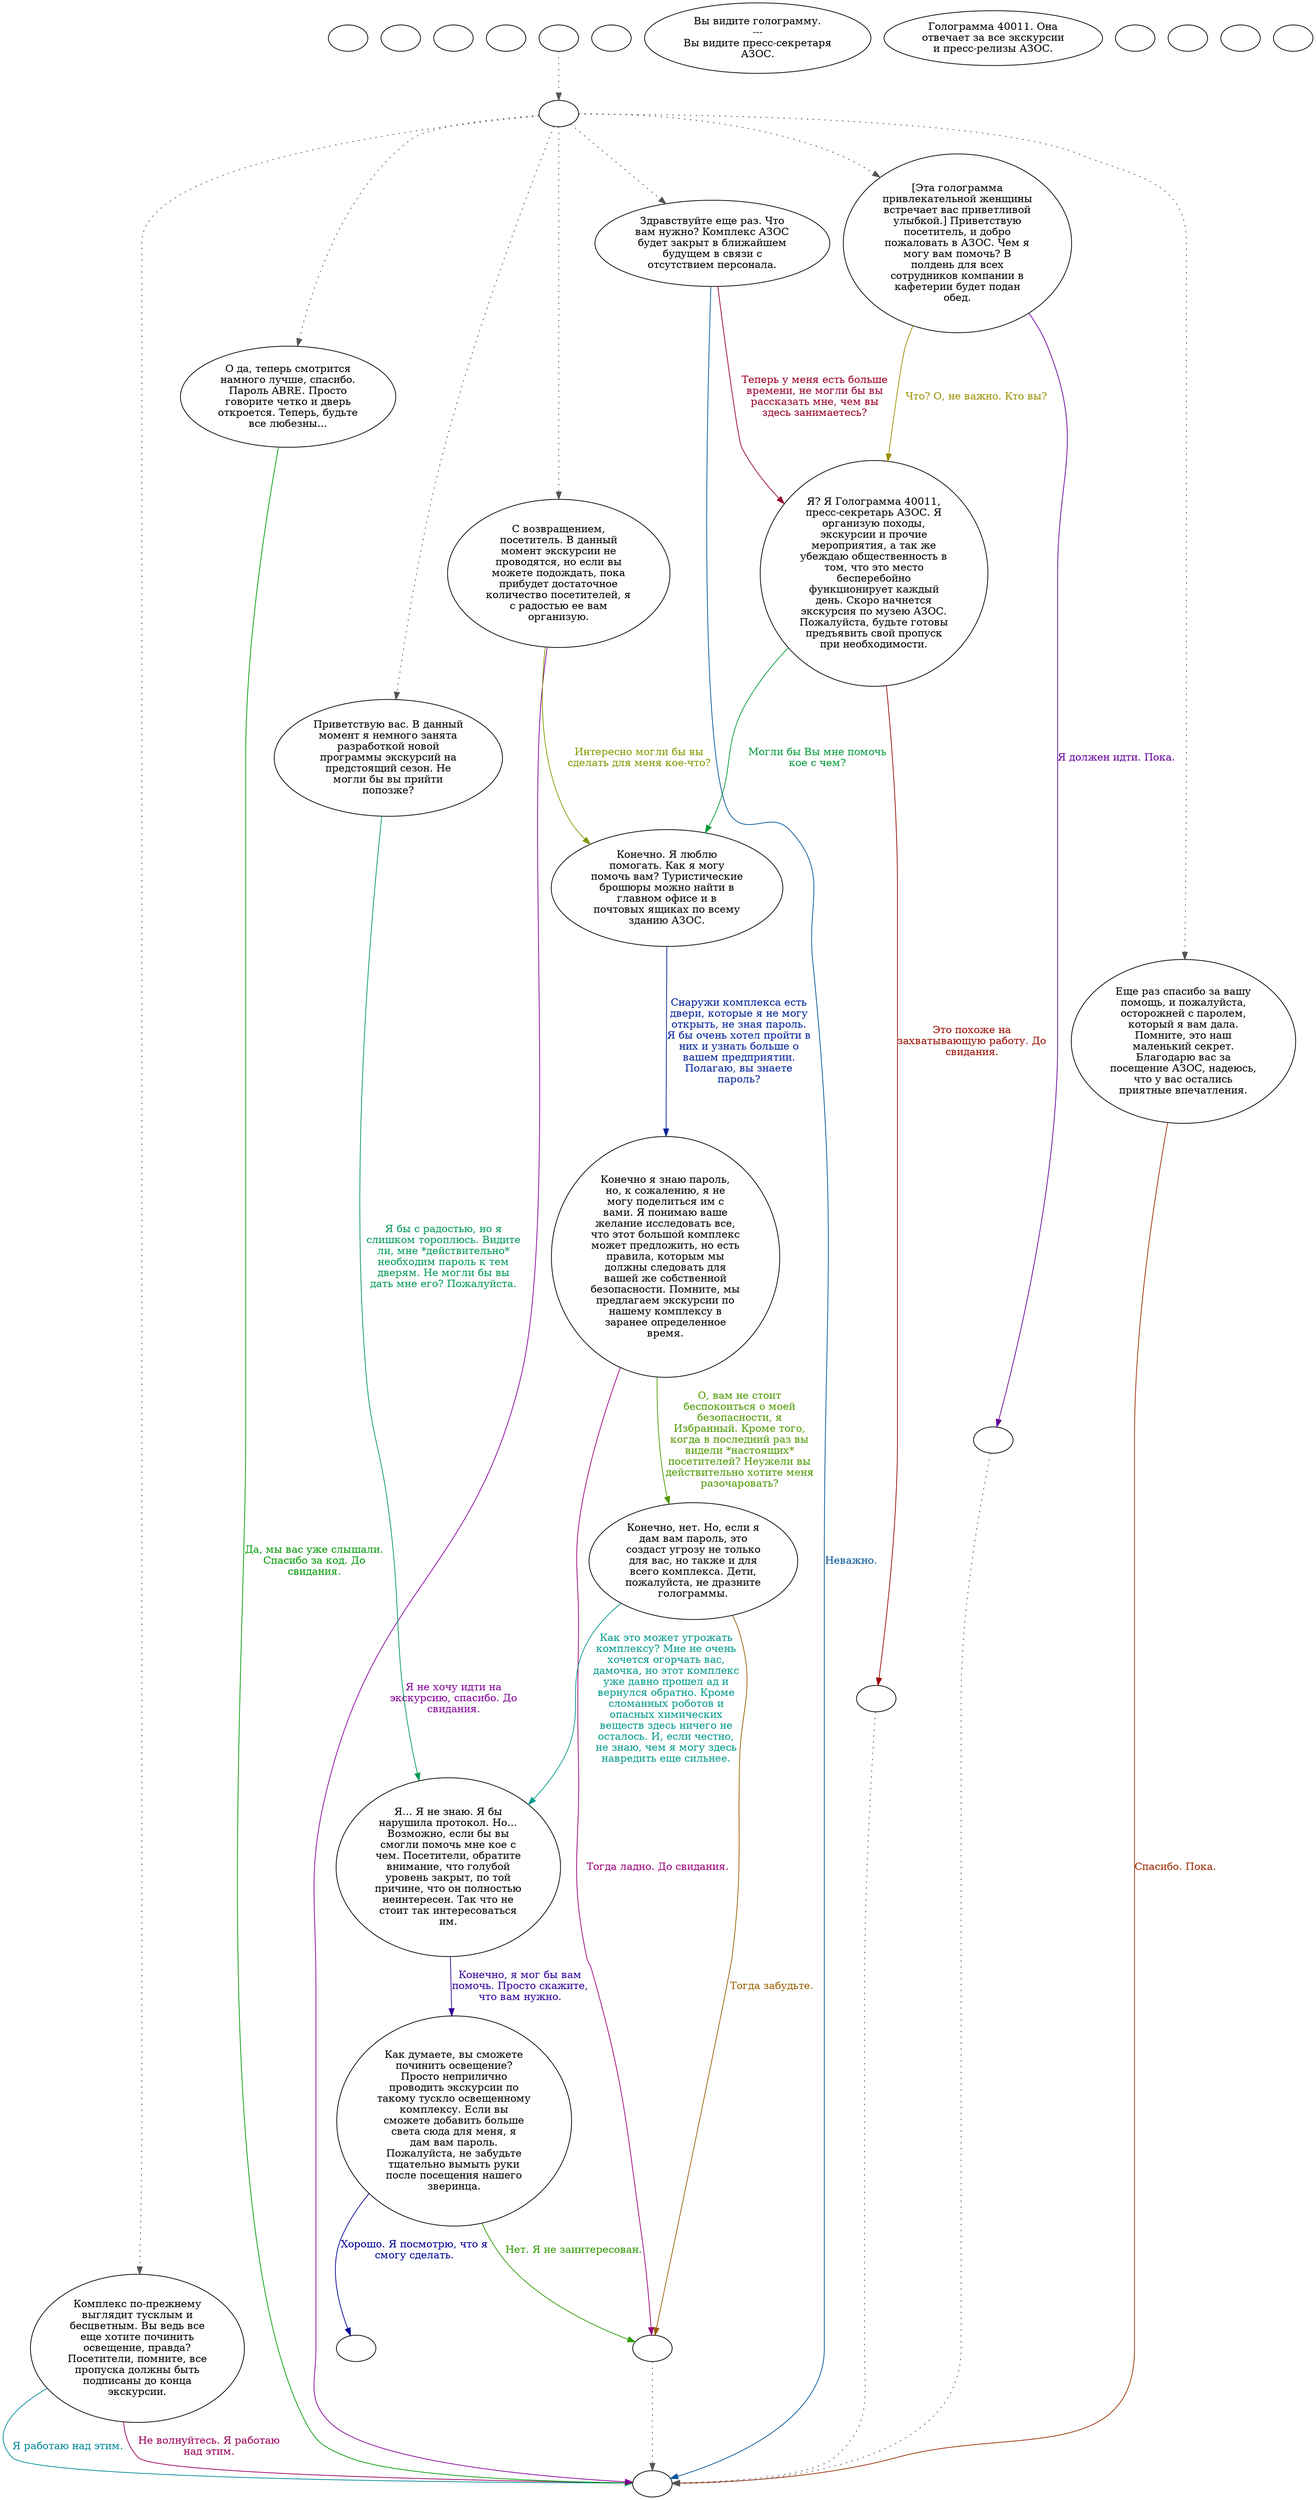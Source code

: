 digraph epac7 {
  "start" [style=filled       fillcolor="#FFFFFF"       color="#000000"]
  "start" [label=""]
  "combat_p_proc" [style=filled       fillcolor="#FFFFFF"       color="#000000"]
  "combat_p_proc" [label=""]
  "critter_p_proc" [style=filled       fillcolor="#FFFFFF"       color="#000000"]
  "critter_p_proc" [label=""]
  "pickup_p_proc" [style=filled       fillcolor="#FFFFFF"       color="#000000"]
  "pickup_p_proc" [label=""]
  "talk_p_proc" [style=filled       fillcolor="#FFFFFF"       color="#000000"]
  "talk_p_proc" -> "talk_two_p_proc" [style=dotted color="#555555"]
  "talk_p_proc" [label=""]
  "destroy_p_proc" [style=filled       fillcolor="#FFFFFF"       color="#000000"]
  "destroy_p_proc" [label=""]
  "look_at_p_proc" [style=filled       fillcolor="#FFFFFF"       color="#000000"]
  "look_at_p_proc" [label="Вы видите голограмму.\n---\nВы видите пресс-секретаря\nАЗОС."]
  "description_p_proc" [style=filled       fillcolor="#FFFFFF"       color="#000000"]
  "description_p_proc" [label="Голограмма 40011. Она\nотвечает за все экскурсии\nи пресс-релизы АЗОС."]
  "use_skill_on_p_proc" [style=filled       fillcolor="#FFFFFF"       color="#000000"]
  "use_skill_on_p_proc" [label=""]
  "damage_p_proc" [style=filled       fillcolor="#FFFFFF"       color="#000000"]
  "damage_p_proc" [label=""]
  "map_enter_p_proc" [style=filled       fillcolor="#FFFFFF"       color="#000000"]
  "map_enter_p_proc" [label=""]
  "timed_event_p_proc" [style=filled       fillcolor="#FFFFFF"       color="#000000"]
  "timed_event_p_proc" [label=""]
  "talk_two_p_proc" [style=filled       fillcolor="#FFFFFF"       color="#000000"]
  "talk_two_p_proc" -> "Node013" [style=dotted color="#555555"]
  "talk_two_p_proc" -> "Node007" [style=dotted color="#555555"]
  "talk_two_p_proc" -> "Node008" [style=dotted color="#555555"]
  "talk_two_p_proc" -> "Node009" [style=dotted color="#555555"]
  "talk_two_p_proc" -> "Node010" [style=dotted color="#555555"]
  "talk_two_p_proc" -> "Node011" [style=dotted color="#555555"]
  "talk_two_p_proc" -> "Node001" [style=dotted color="#555555"]
  "talk_two_p_proc" [label=""]
  "Node999" [style=filled       fillcolor="#FFFFFF"       color="#000000"]
  "Node999" [label=""]
  "Node900" [style=filled       fillcolor="#FFFFFF"       color="#000000"]
  "Node900" [label=""]
  "Node001" [style=filled       fillcolor="#FFFFFF"       color="#000000"]
  "Node001" [label="[Эта голограмма\nпривлекательной женщины\nвстречает вас приветливой\nулыбкой.] Приветствую\nпосетитель, и добро\nпожаловать в АЗОС. Чем я\nмогу вам помочь? В\nполдень для всех\nсотрудников компании в\nкафетерии будет подан\nобед."]
  "Node001" -> "Node002" [label="Что? О, не важно. Кто вы?" color="#999100" fontcolor="#999100"]
  "Node001" -> "Node001a" [label="Я должен идти. Пока." color="#640099" fontcolor="#640099"]
  "Node002" [style=filled       fillcolor="#FFFFFF"       color="#000000"]
  "Node002" [label="Я? Я Голограмма 40011,\nпресс-секретарь АЗОС. Я\nорганизую походы,\nэкскурсии и прочие\nмероприятия, а так же\nубеждаю общественность в\nтом, что это место\nбесперебойно\nфункционирует каждый\nдень. Скоро начнется\nэкскурсия по музею АЗОС.\nПожалуйста, будьте готовы\nпредъявить свой пропуск\nпри необходимости."]
  "Node002" -> "Node003" [label="Могли бы Вы мне помочь\nкое с чем?" color="#009938" fontcolor="#009938"]
  "Node002" -> "Node002a" [label="Это похоже на\nзахватывающую работу. До\nсвидания." color="#990B00" fontcolor="#990B00"]
  "Node003" [style=filled       fillcolor="#FFFFFF"       color="#000000"]
  "Node003" [label="Конечно. Я люблю\nпомогать. Как я могу\nпомочь вам? Туристические\nброшюры можно найти в\nглавном офисе и в\nпочтовых ящиках по всему\nзданию АЗОС."]
  "Node003" -> "Node004" [label="Снаружи комплекса есть\nдвери, которые я не могу\nоткрыть, не зная пароль.\nЯ бы очень хотел пройти в\nних и узнать больше о\nвашем предприятии.\nПолагаю, вы знаете\nпароль?" color="#002299" fontcolor="#002299"]
  "Node004" [style=filled       fillcolor="#FFFFFF"       color="#000000"]
  "Node004" [label="Конечно я знаю пароль,\nно, к сожалению, я не\nмогу поделиться им с\nвами. Я понимаю ваше\nжелание исследовать все,\nчто этот большой комплекс\nможет предложить, но есть\nправила, которым мы\nдолжны следовать для\nвашей же собственной\nбезопасности. Помните, мы\nпредлагаем экскурсии по\nнашему комплексу в\nзаранее определенное\nвремя."]
  "Node004" -> "Node005" [label="О, вам не стоит\nбеспокоиться о моей\nбезопасности, я\nИзбранный. Кроме того,\nкогда в последний раз вы\nвидели *настоящих*\nпосетителей? Неужели вы\nдействительно хотите меня\nразочаровать?" color="#4E9900" fontcolor="#4E9900"]
  "Node004" -> "Node004a" [label="Тогда ладно. До свидания." color="#99007B" fontcolor="#99007B"]
  "Node005" [style=filled       fillcolor="#FFFFFF"       color="#000000"]
  "Node005" [label="Конечно, нет. Но, если я\nдам вам пароль, это\nсоздаст угрозу не только\nдля вас, но также и для\nвсего комплекса. Дети,\nпожалуйста, не дразните\nголограммы."]
  "Node005" -> "Node006" [label="Как это может угрожать\nкомплексу? Мне не очень\nхочется огорчать вас,\nдамочка, но этот комплекс\nуже давно прошел ад и\nвернулся обратно. Кроме\nсломанных роботов и\nопасных химических\nвеществ здесь ничего не\nосталось. И, если честно,\nне знаю, чем я могу здесь\nнавредить еще сильнее." color="#00998B" fontcolor="#00998B"]
  "Node005" -> "Node004a" [label="Тогда забудьте." color="#995E00" fontcolor="#995E00"]
  "Node006" [style=filled       fillcolor="#FFFFFF"       color="#000000"]
  "Node006" [label="Я... Я не знаю. Я бы\nнарушила протокол. Но...\nВозможно, если бы вы\nсмогли помочь мне кое с\nчем. Посетители, обратите\nвнимание, что голубой\nуровень закрыт, по той\nпричине, что он полностью\nнеинтересен. Так что не\nстоит так интересоваться\nим."]
  "Node006" -> "Node012" [label="Конечно, я мог бы вам\nпомочь. Просто скажите,\nчто вам нужно." color="#310099" fontcolor="#310099"]
  "Node007" [style=filled       fillcolor="#FFFFFF"       color="#000000"]
  "Node007" [label="О да, теперь смотрится\nнамного лучше, спасибо.\nПароль ABRE. Просто\nговорите четко и дверь\nоткроется. Теперь, будьте\nвсе любезны..."]
  "Node007" -> "Node999" [label="Да, мы вас уже слышали.\nСпасибо за код. До\nсвидания." color="#009905" fontcolor="#009905"]
  "Node008" [style=filled       fillcolor="#FFFFFF"       color="#000000"]
  "Node008" [label="Здравствуйте еще раз. Что\nвам нужно? Комплекс АЗОС\nбудет закрыт в ближайшем\nбудущем в связи с\nотсутствием персонала."]
  "Node008" -> "Node002" [label="Теперь у меня есть больше\nвремени, не могли бы вы\nрассказать мне, чем вы\nздесь занимаетесь?" color="#990028" fontcolor="#990028"]
  "Node008" -> "Node999" [label="Неважно." color="#005599" fontcolor="#005599"]
  "Node009" [style=filled       fillcolor="#FFFFFF"       color="#000000"]
  "Node009" [label="С возвращением,\nпосетитель. В данный\nмомент экскурсии не\nпроводятся, но если вы\nможете подождать, пока\nприбудет достаточное\nколичество посетителей, я\nс радостью ее вам\nорганизую."]
  "Node009" -> "Node003" [label="Интересно могли бы вы\nсделать для меня кое-что?" color="#819900" fontcolor="#819900"]
  "Node009" -> "Node999" [label="Я не хочу идти на\nэкскурсию, спасибо. До\nсвидания." color="#840099" fontcolor="#840099"]
  "Node010" [style=filled       fillcolor="#FFFFFF"       color="#000000"]
  "Node010" [label="Приветствую вас. В данный\nмомент я немного занята\nразработкой новой\nпрограммы экскурсий на\nпредстоящий сезон. Не\nмогли бы вы прийти\nпопозже?"]
  "Node010" -> "Node006" [label="Я бы с радостью, но я\nслишком тороплюсь. Видите\nли, мне *действительно*\nнеобходим пароль к тем\nдверям. Не могли бы вы\nдать мне его? Пожалуйста." color="#009957" fontcolor="#009957"]
  "Node011" [style=filled       fillcolor="#FFFFFF"       color="#000000"]
  "Node011" [label="Еще раз спасибо за вашу\nпомощь, и пожалуйста,\nосторожней с паролем,\nкоторый я вам дала.\nПомните, это наш\nмаленький секрет.\nБлагодарю вас за\nпосещение АЗОС, надеюсь,\nчто у вас остались\nприятные впечатления."]
  "Node011" -> "Node999" [label="Спасибо. Пока." color="#992B00" fontcolor="#992B00"]
  "Node012" [style=filled       fillcolor="#FFFFFF"       color="#000000"]
  "Node012" [label="Как думаете, вы сможете\nпочинить освещение?\nПросто неприлично\nпроводить экскурсии по\nтакому тускло освещенному\nкомплексу. Если вы\nсможете добавить больше\nсвета сюда для меня, я\nдам вам пароль.\nПожалуйста, не забудьте\nтщательно вымыть руки\nпосле посещения нашего\nзверинца."]
  "Node012" -> "Node900" [label="Хорошо. Я посмотрю, что я\nсмогу сделать." color="#000299" fontcolor="#000299"]
  "Node012" -> "Node004a" [label="Нет. Я не заинтересован." color="#2F9900" fontcolor="#2F9900"]
  "Node013" [style=filled       fillcolor="#FFFFFF"       color="#000000"]
  "Node013" [label="Комплекс по-прежнему\nвыглядит тусклым и\nбесцветным. Вы ведь все\nеще хотите починить\nосвещение, правда?\nПосетители, помните, все\nпропуска должны быть\nподписаны до конца\nэкскурсии."]
  "Node013" -> "Node999" [label="Не волнуйтесь. Я работаю\nнад этим." color="#99005B" fontcolor="#99005B"]
  "Node013" -> "Node999" [label="Я работаю над этим." color="#008899" fontcolor="#008899"]
  "Node001a" [style=filled       fillcolor="#FFFFFF"       color="#000000"]
  "Node001a" -> "Node999" [style=dotted color="#555555"]
  "Node001a" [label=""]
  "Node002a" [style=filled       fillcolor="#FFFFFF"       color="#000000"]
  "Node002a" -> "Node999" [style=dotted color="#555555"]
  "Node002a" [label=""]
  "Node004a" [style=filled       fillcolor="#FFFFFF"       color="#000000"]
  "Node004a" -> "Node999" [style=dotted color="#555555"]
  "Node004a" [label=""]
}